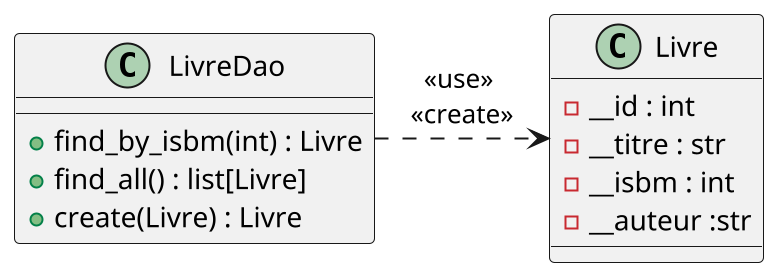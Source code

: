 @startuml
scale 2

class Livre{
    -__id : int
    -__titre : str
    -__isbm : int
    -__auteur :str
}

class LivreDao{
    +find_by_isbm(int) : Livre
    +find_all() : list[Livre]
    +create(Livre) : Livre
}

LivreDao .right.> Livre : <<use>> \n<<create>>

@enduml